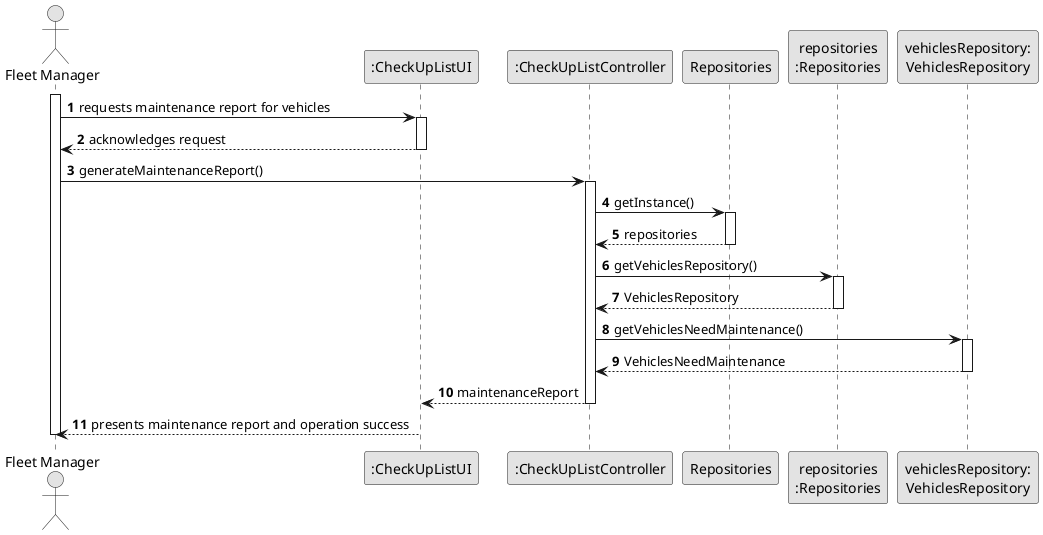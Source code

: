 @startuml
skinparam monochrome true
skinparam packageStyle rectangle
skinparam shadowing false

autonumber

'hide footbox
actor "Fleet Manager" as ADM
participant ":CheckUpListUI" as UI
participant ":CheckUpListController" as CTRL
participant "Repositories" as RepositorySingleton
participant "repositories\n:Repositories" as PLAT
participant "vehiclesRepository:\nVehiclesRepository" as VehiclesRepository
'participant ":ApplicationSession" as _APP
'participant "appSession\n:ApplicationSession" as APP
'participant "currentSession\n:UserSession" as SESSAO
'participant "organizationRepository:\nOrganizationRepository" as OrganizationRepository
'participant "organization\n:Organization" as ORG
'participant "task\n:Task" as TAREFA

 activate ADM

        ADM -> UI : requests maintenance report for vehicles
        activate UI

            UI --> ADM : acknowledges request
        deactivate UI

        ADM -> CTRL : generateMaintenanceReport()
        activate CTRL

            CTRL -> RepositorySingleton : getInstance()
            activate RepositorySingleton

                RepositorySingleton --> CTRL: repositories
            deactivate RepositorySingleton

            CTRL -> PLAT : getVehiclesRepository()
            activate PLAT

                PLAT --> CTRL: VehiclesRepository
            deactivate PLAT

            CTRL -> VehiclesRepository : getVehiclesNeedMaintenance()
            activate VehiclesRepository

                VehiclesRepository --> CTRL : VehiclesNeedMaintenance
            deactivate VehiclesRepository

            CTRL --> UI : maintenanceReport
        deactivate CTRL

        UI --> ADM : presents maintenance report and operation success
    deactivate UI

deactivate ADM

@enduml